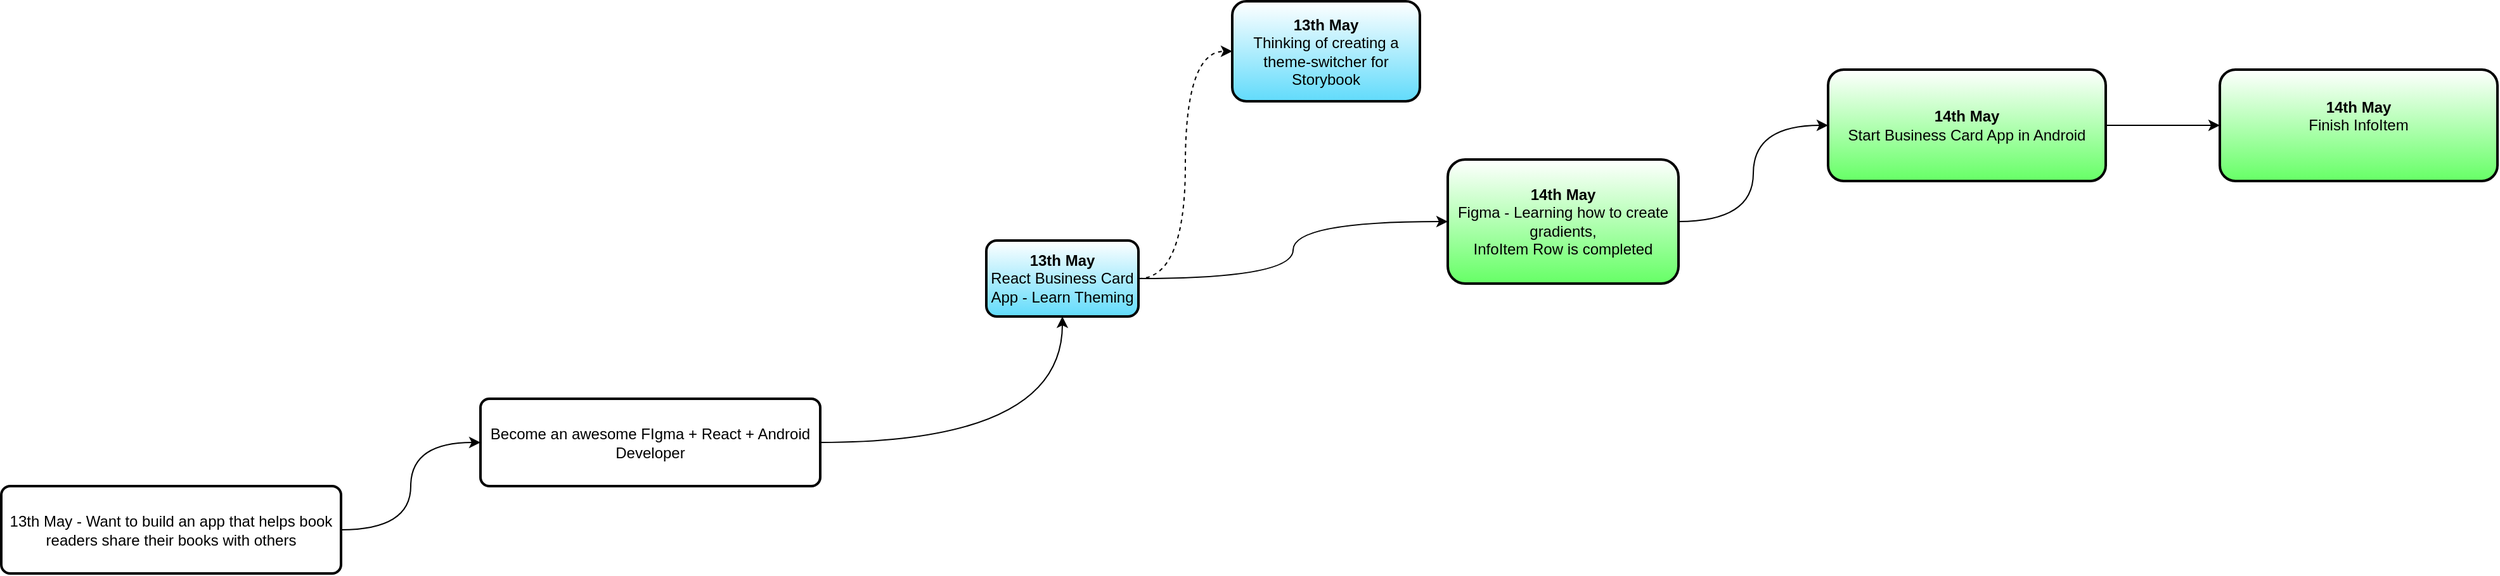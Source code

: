 <mxfile version="21.3.0" type="github">
  <diagram name="Page-1" id="gWOQzrso8Atp6gNEhlsF">
    <mxGraphModel dx="2520" dy="1771" grid="0" gridSize="10" guides="1" tooltips="1" connect="1" arrows="1" fold="1" page="0" pageScale="1" pageWidth="850" pageHeight="1100" math="0" shadow="0">
      <root>
        <mxCell id="0" />
        <mxCell id="1" parent="0" />
        <mxCell id="rfJibXWuo8m3Vh0Ya6If-3" value="" style="edgeStyle=orthogonalEdgeStyle;rounded=0;orthogonalLoop=1;jettySize=auto;html=1;elbow=vertical;curved=1;" parent="1" source="rfJibXWuo8m3Vh0Ya6If-1" target="rfJibXWuo8m3Vh0Ya6If-2" edge="1">
          <mxGeometry relative="1" as="geometry" />
        </mxCell>
        <mxCell id="rfJibXWuo8m3Vh0Ya6If-1" value="Become an awesome FIgma + React + Android Developer" style="rounded=1;whiteSpace=wrap;html=1;absoluteArcSize=1;arcSize=14;strokeWidth=2;" parent="1" vertex="1">
          <mxGeometry x="7" y="114" width="268" height="69" as="geometry" />
        </mxCell>
        <mxCell id="rfJibXWuo8m3Vh0Ya6If-5" style="edgeStyle=orthogonalEdgeStyle;rounded=0;orthogonalLoop=1;jettySize=auto;html=1;entryX=0;entryY=0.5;entryDx=0;entryDy=0;curved=1;dashed=1;" parent="1" source="rfJibXWuo8m3Vh0Ya6If-2" target="rfJibXWuo8m3Vh0Ya6If-4" edge="1">
          <mxGeometry relative="1" as="geometry" />
        </mxCell>
        <mxCell id="rfJibXWuo8m3Vh0Ya6If-7" style="edgeStyle=orthogonalEdgeStyle;rounded=0;orthogonalLoop=1;jettySize=auto;html=1;entryX=0;entryY=0.5;entryDx=0;entryDy=0;curved=1;" parent="1" source="rfJibXWuo8m3Vh0Ya6If-2" target="rfJibXWuo8m3Vh0Ya6If-6" edge="1">
          <mxGeometry relative="1" as="geometry" />
        </mxCell>
        <mxCell id="rfJibXWuo8m3Vh0Ya6If-2" value="&lt;b&gt;13th May&lt;/b&gt;&lt;br&gt;React Business Card App - Learn Theming" style="whiteSpace=wrap;html=1;rounded=1;arcSize=14;strokeWidth=2;gradientColor=#61dbfb;" parent="1" vertex="1">
          <mxGeometry x="406" y="-11" width="120" height="60" as="geometry" />
        </mxCell>
        <mxCell id="rfJibXWuo8m3Vh0Ya6If-4" value="&lt;div&gt;&lt;b&gt;13th May&lt;/b&gt;&lt;br&gt;Thinking of creating a theme-switcher for Storybook&lt;/div&gt;" style="whiteSpace=wrap;html=1;rounded=1;arcSize=14;strokeWidth=2;gradientColor=#61dbfb;" parent="1" vertex="1">
          <mxGeometry x="600" y="-200" width="148" height="79" as="geometry" />
        </mxCell>
        <mxCell id="3L2z6PyX_E9Ab5YrGkWX-4" value="" style="edgeStyle=orthogonalEdgeStyle;rounded=0;orthogonalLoop=1;jettySize=auto;html=1;elbow=vertical;curved=1;" parent="1" source="rfJibXWuo8m3Vh0Ya6If-6" target="3L2z6PyX_E9Ab5YrGkWX-3" edge="1">
          <mxGeometry relative="1" as="geometry" />
        </mxCell>
        <mxCell id="rfJibXWuo8m3Vh0Ya6If-6" value="&lt;b&gt;14th May&lt;/b&gt;&lt;br&gt;Figma - Learning how to create gradients,&lt;br&gt;&lt;div&gt;InfoItem Row is completed&lt;/div&gt;" style="whiteSpace=wrap;html=1;rounded=1;arcSize=14;strokeWidth=2;gradientColor=#66FF66;" parent="1" vertex="1">
          <mxGeometry x="770" y="-75" width="182" height="98" as="geometry" />
        </mxCell>
        <mxCell id="3L2z6PyX_E9Ab5YrGkWX-2" style="edgeStyle=orthogonalEdgeStyle;rounded=0;orthogonalLoop=1;jettySize=auto;html=1;entryX=0;entryY=0.5;entryDx=0;entryDy=0;curved=1;" parent="1" source="3L2z6PyX_E9Ab5YrGkWX-1" target="rfJibXWuo8m3Vh0Ya6If-1" edge="1">
          <mxGeometry relative="1" as="geometry" />
        </mxCell>
        <mxCell id="3L2z6PyX_E9Ab5YrGkWX-1" value="13th May - Want to build an app that helps book readers share their books with others" style="rounded=1;whiteSpace=wrap;html=1;absoluteArcSize=1;arcSize=14;strokeWidth=2;" parent="1" vertex="1">
          <mxGeometry x="-371" y="183" width="268" height="69" as="geometry" />
        </mxCell>
        <mxCell id="WqQrcuLiesJuJ7hRnjDI-2" value="" style="edgeStyle=orthogonalEdgeStyle;rounded=0;orthogonalLoop=1;jettySize=auto;html=1;" edge="1" parent="1" source="3L2z6PyX_E9Ab5YrGkWX-3" target="WqQrcuLiesJuJ7hRnjDI-1">
          <mxGeometry relative="1" as="geometry" />
        </mxCell>
        <mxCell id="3L2z6PyX_E9Ab5YrGkWX-3" value="&lt;b&gt;14th May&lt;/b&gt;&lt;br&gt;Start Business Card App in Android" style="whiteSpace=wrap;html=1;rounded=1;arcSize=14;strokeWidth=2;gradientColor=#66FF66;" parent="1" vertex="1">
          <mxGeometry x="1070" y="-146" width="219" height="88" as="geometry" />
        </mxCell>
        <mxCell id="WqQrcuLiesJuJ7hRnjDI-1" value="&lt;b&gt;14th May&lt;/b&gt;&lt;br&gt;Finish InfoItem&lt;br&gt;&lt;br&gt;" style="whiteSpace=wrap;html=1;rounded=1;arcSize=14;strokeWidth=2;gradientColor=#66FF66;" vertex="1" parent="1">
          <mxGeometry x="1379" y="-146" width="219" height="88" as="geometry" />
        </mxCell>
      </root>
    </mxGraphModel>
  </diagram>
</mxfile>
